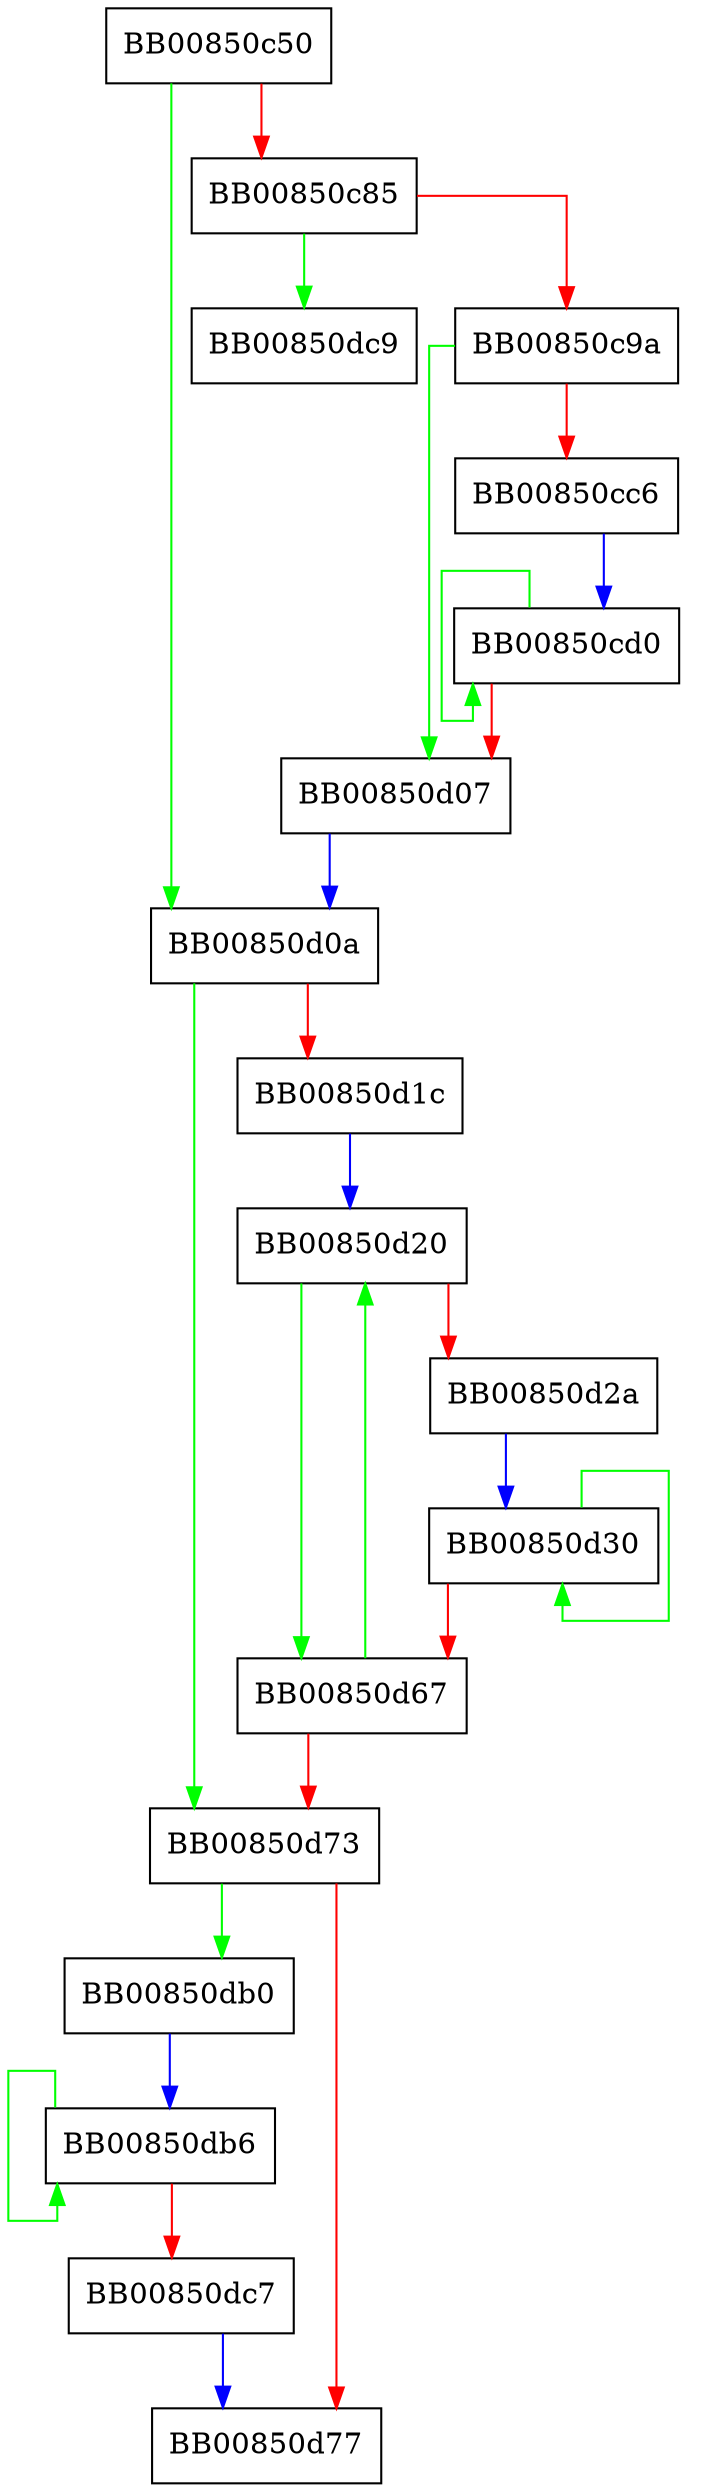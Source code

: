 digraph SipHash_Update {
  node [shape="box"];
  graph [splines=ortho];
  BB00850c50 -> BB00850d0a [color="green"];
  BB00850c50 -> BB00850c85 [color="red"];
  BB00850c85 -> BB00850dc9 [color="green"];
  BB00850c85 -> BB00850c9a [color="red"];
  BB00850c9a -> BB00850d07 [color="green"];
  BB00850c9a -> BB00850cc6 [color="red"];
  BB00850cc6 -> BB00850cd0 [color="blue"];
  BB00850cd0 -> BB00850cd0 [color="green"];
  BB00850cd0 -> BB00850d07 [color="red"];
  BB00850d07 -> BB00850d0a [color="blue"];
  BB00850d0a -> BB00850d73 [color="green"];
  BB00850d0a -> BB00850d1c [color="red"];
  BB00850d1c -> BB00850d20 [color="blue"];
  BB00850d20 -> BB00850d67 [color="green"];
  BB00850d20 -> BB00850d2a [color="red"];
  BB00850d2a -> BB00850d30 [color="blue"];
  BB00850d30 -> BB00850d30 [color="green"];
  BB00850d30 -> BB00850d67 [color="red"];
  BB00850d67 -> BB00850d20 [color="green"];
  BB00850d67 -> BB00850d73 [color="red"];
  BB00850d73 -> BB00850db0 [color="green"];
  BB00850d73 -> BB00850d77 [color="red"];
  BB00850db0 -> BB00850db6 [color="blue"];
  BB00850db6 -> BB00850db6 [color="green"];
  BB00850db6 -> BB00850dc7 [color="red"];
  BB00850dc7 -> BB00850d77 [color="blue"];
}